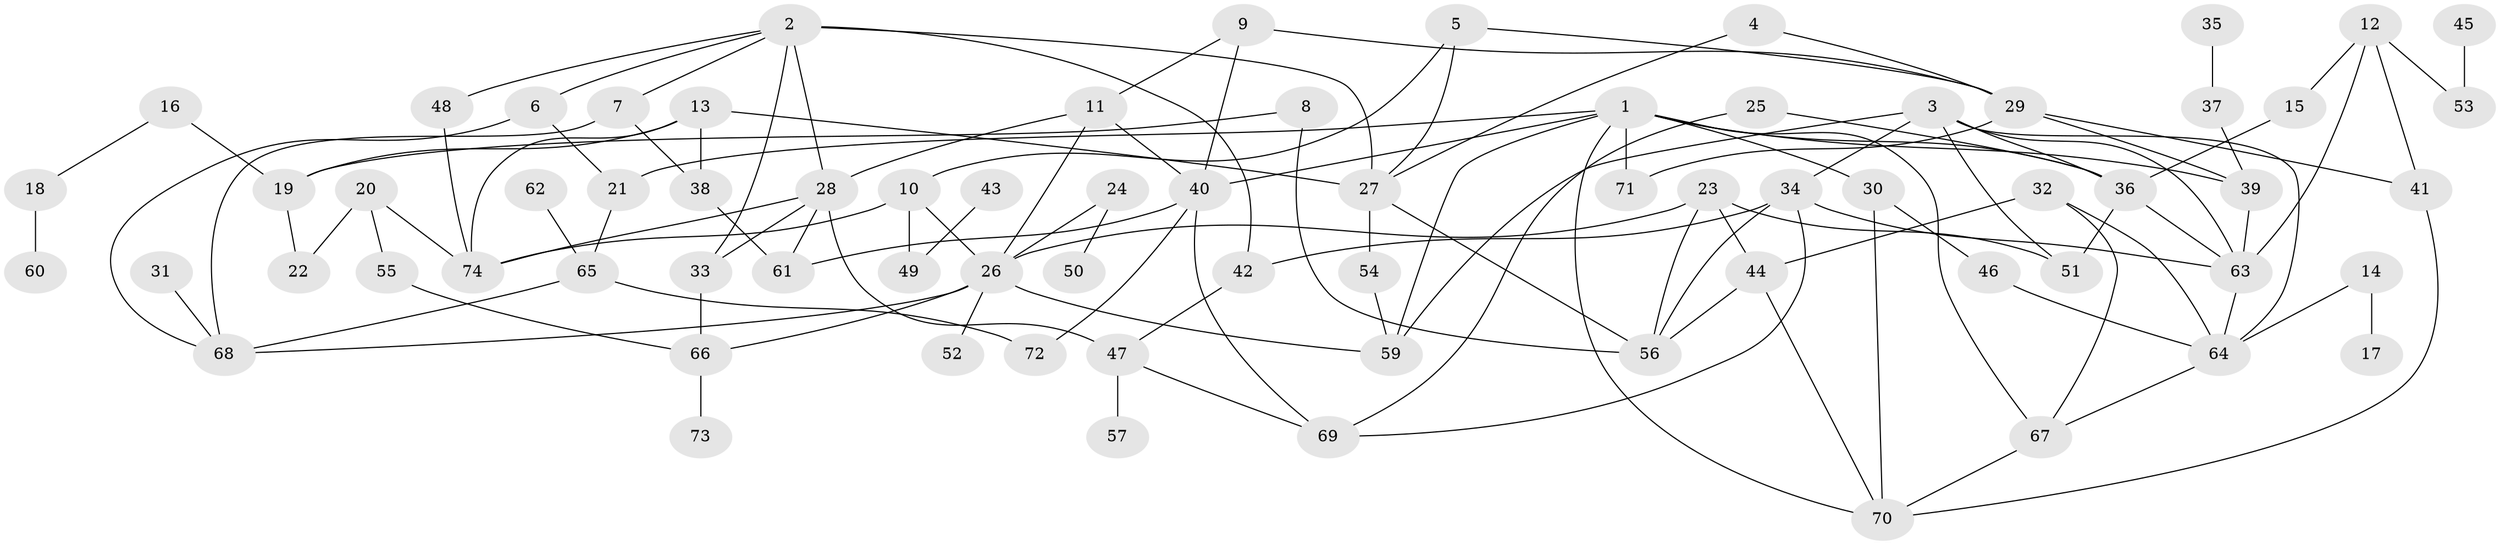 // original degree distribution, {3: 0.20388349514563106, 2: 0.27184466019417475, 1: 0.1650485436893204, 4: 0.1553398058252427, 5: 0.0970873786407767, 10: 0.009708737864077669, 6: 0.06796116504854369, 7: 0.019417475728155338, 0: 0.009708737864077669}
// Generated by graph-tools (version 1.1) at 2025/48/03/04/25 22:48:12]
// undirected, 73 vertices, 121 edges
graph export_dot {
  node [color=gray90,style=filled];
  1;
  2;
  3;
  4;
  5;
  6;
  7;
  8;
  9;
  10;
  11;
  12;
  13;
  14;
  15;
  16;
  17;
  18;
  19;
  20;
  21;
  22;
  23;
  24;
  25;
  26;
  27;
  28;
  29;
  30;
  31;
  32;
  33;
  34;
  35;
  36;
  37;
  38;
  39;
  40;
  41;
  42;
  43;
  44;
  45;
  46;
  47;
  48;
  49;
  50;
  51;
  52;
  53;
  54;
  55;
  56;
  57;
  59;
  60;
  61;
  62;
  63;
  64;
  65;
  66;
  67;
  68;
  69;
  70;
  71;
  72;
  73;
  74;
  1 -- 21 [weight=2.0];
  1 -- 30 [weight=2.0];
  1 -- 36 [weight=1.0];
  1 -- 39 [weight=1.0];
  1 -- 40 [weight=1.0];
  1 -- 59 [weight=1.0];
  1 -- 67 [weight=1.0];
  1 -- 70 [weight=1.0];
  1 -- 71 [weight=1.0];
  2 -- 6 [weight=1.0];
  2 -- 7 [weight=1.0];
  2 -- 27 [weight=1.0];
  2 -- 28 [weight=2.0];
  2 -- 33 [weight=1.0];
  2 -- 42 [weight=1.0];
  2 -- 48 [weight=1.0];
  3 -- 34 [weight=2.0];
  3 -- 36 [weight=1.0];
  3 -- 51 [weight=2.0];
  3 -- 59 [weight=1.0];
  3 -- 63 [weight=1.0];
  3 -- 64 [weight=1.0];
  4 -- 27 [weight=1.0];
  4 -- 29 [weight=1.0];
  5 -- 10 [weight=1.0];
  5 -- 27 [weight=1.0];
  5 -- 29 [weight=1.0];
  6 -- 21 [weight=1.0];
  6 -- 68 [weight=1.0];
  7 -- 38 [weight=1.0];
  7 -- 68 [weight=1.0];
  8 -- 19 [weight=1.0];
  8 -- 56 [weight=1.0];
  9 -- 11 [weight=1.0];
  9 -- 29 [weight=1.0];
  9 -- 40 [weight=1.0];
  10 -- 26 [weight=1.0];
  10 -- 49 [weight=1.0];
  10 -- 74 [weight=1.0];
  11 -- 26 [weight=1.0];
  11 -- 28 [weight=1.0];
  11 -- 40 [weight=1.0];
  12 -- 15 [weight=1.0];
  12 -- 41 [weight=1.0];
  12 -- 53 [weight=1.0];
  12 -- 63 [weight=1.0];
  13 -- 19 [weight=1.0];
  13 -- 27 [weight=1.0];
  13 -- 38 [weight=1.0];
  13 -- 74 [weight=1.0];
  14 -- 17 [weight=1.0];
  14 -- 64 [weight=1.0];
  15 -- 36 [weight=1.0];
  16 -- 18 [weight=1.0];
  16 -- 19 [weight=1.0];
  18 -- 60 [weight=1.0];
  19 -- 22 [weight=1.0];
  20 -- 22 [weight=1.0];
  20 -- 55 [weight=1.0];
  20 -- 74 [weight=1.0];
  21 -- 65 [weight=1.0];
  23 -- 26 [weight=2.0];
  23 -- 44 [weight=1.0];
  23 -- 51 [weight=2.0];
  23 -- 56 [weight=1.0];
  24 -- 26 [weight=1.0];
  24 -- 50 [weight=1.0];
  25 -- 36 [weight=1.0];
  25 -- 69 [weight=1.0];
  26 -- 52 [weight=1.0];
  26 -- 59 [weight=1.0];
  26 -- 66 [weight=1.0];
  26 -- 68 [weight=1.0];
  27 -- 54 [weight=1.0];
  27 -- 56 [weight=1.0];
  28 -- 33 [weight=1.0];
  28 -- 47 [weight=1.0];
  28 -- 61 [weight=1.0];
  28 -- 74 [weight=1.0];
  29 -- 39 [weight=1.0];
  29 -- 41 [weight=1.0];
  29 -- 71 [weight=1.0];
  30 -- 46 [weight=1.0];
  30 -- 70 [weight=1.0];
  31 -- 68 [weight=1.0];
  32 -- 44 [weight=1.0];
  32 -- 64 [weight=1.0];
  32 -- 67 [weight=1.0];
  33 -- 66 [weight=1.0];
  34 -- 42 [weight=1.0];
  34 -- 56 [weight=1.0];
  34 -- 63 [weight=1.0];
  34 -- 69 [weight=1.0];
  35 -- 37 [weight=1.0];
  36 -- 51 [weight=1.0];
  36 -- 63 [weight=1.0];
  37 -- 39 [weight=1.0];
  38 -- 61 [weight=1.0];
  39 -- 63 [weight=1.0];
  40 -- 61 [weight=1.0];
  40 -- 69 [weight=1.0];
  40 -- 72 [weight=1.0];
  41 -- 70 [weight=1.0];
  42 -- 47 [weight=1.0];
  43 -- 49 [weight=1.0];
  44 -- 56 [weight=1.0];
  44 -- 70 [weight=1.0];
  45 -- 53 [weight=1.0];
  46 -- 64 [weight=1.0];
  47 -- 57 [weight=1.0];
  47 -- 69 [weight=1.0];
  48 -- 74 [weight=1.0];
  54 -- 59 [weight=1.0];
  55 -- 66 [weight=1.0];
  62 -- 65 [weight=1.0];
  63 -- 64 [weight=1.0];
  64 -- 67 [weight=1.0];
  65 -- 68 [weight=1.0];
  65 -- 72 [weight=1.0];
  66 -- 73 [weight=1.0];
  67 -- 70 [weight=1.0];
}
